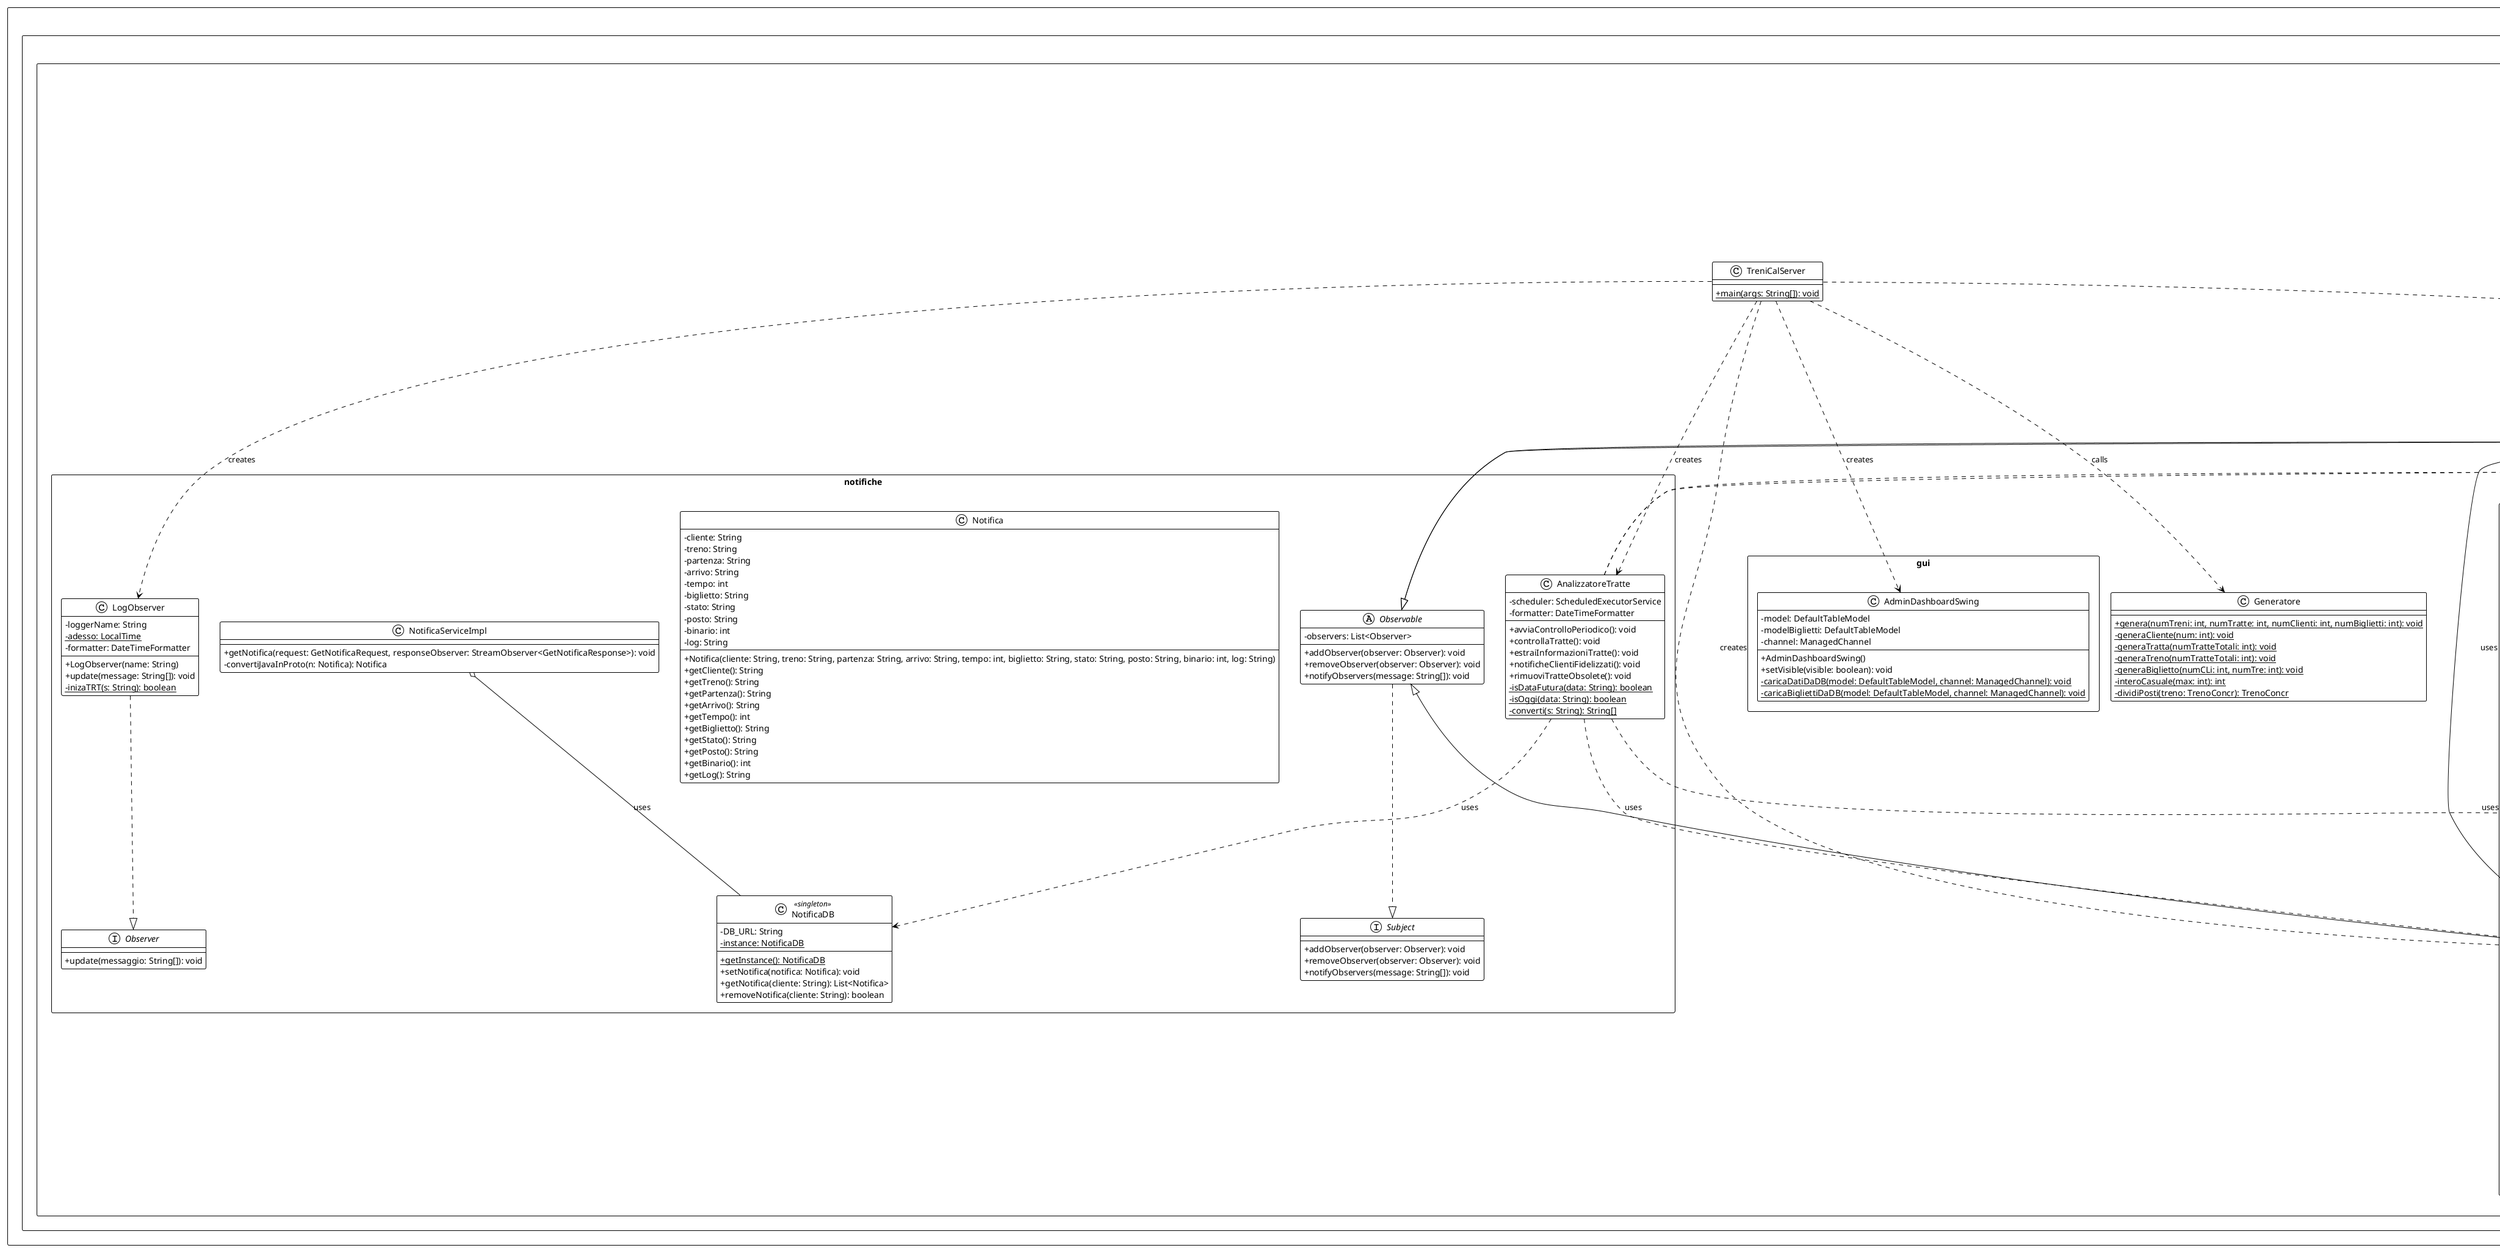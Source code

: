 @startuml TreniCalServerUML

!theme plain
skinparam classAttributeIconSize 0
skinparam monochrome false
skinparam packageStyle rectangle

package "it.trenical.server" {

    ' Main Server Class
    class TreniCalServer {
        +{static} main(args: String[]): void
    }

    ' Generator
    class Generatore {
        +{static} genera(numTreni: int, numTratte: int, numClienti: int, numBiglietti: int): void
        -{static} generaCliente(num: int): void
        -{static} generaTratta(numTratteTotali: int): void
        -{static} generaTreno(numTratteTotali: int): void
        -{static} generaBiglietto(numCLi: int, numTre: int): void
        -{static} interoCasuale(max: int): int
        -{static} dividiPosti(treno: TrenoConcr): TrenoConcr
    }

    package "Cliente" {
        interface Cliente {
            +getCodiceFiscale(): String
            +getNome(): String
            +getCognome(): String
            +getCodiceCliente(): String
            +getEtà(): int
            +setEtà(età: int): void
        }

        interface ClienteImpl {
            +setCliente(cliente: Cliente): void
            +getCliente(codiceFiscale: String): Cliente
            +removeCliente(codiceFiscale: String): boolean
            +getByFiltro(colonna: String, valore: String): List<Cliente>
            +getClienteByCodiceCLiente(codiceCL: String): Cliente
        }

        class ClienteConcr {
            -codiceFiscale: String
            -nome: String
            -cognome: String
            -codiceCliente: String
            -età: int
            +ClienteConcr(codiceFiscale: String, nome: String, cognome: String, codiceCliente: String, età: int)
            +getCodiceFiscale(): String
            +getNome(): String
            +getCognome(): String
            +getCodiceCliente(): String
            +getEtà(): int
            +setEtà(età: int): void
            +toString(): String
        }

        class ClienteImplDB <<singleton>> {
            -{static} instance: ClienteImplDB
            -url: String
            -adesso: LocalTime
            -{static} formatter: DateTimeFormatter
            +{static} getInstance(): ClienteImplDB
            +setCliente(cliente: Cliente): void
            +getCliente(codiceFiscale: String): Cliente
            +removeCliente(codiceFiscale: String): boolean
            +getByFiltro(colonna: String, valore: String): List<Cliente>
            +getClienteByCodiceCLiente(codiceCL: String): Cliente
            +{static} getClienteByRowIndex(index: int): ClienteConcr
        }

        class ClienteFactory {
            -{static} impl: ClienteImpl
            +ClienteFactory(impl: ClienteImpl)
            +{static} getClienteByCodiceFiscale(codiceFiscale: String): Cliente
        }

        class ClienteServiceImpl {
            -db: ClienteImplDB
            +addCliente(request: AddClienteRequest, responseObserver: StreamObserver<AddClienteResponse>): void
            +getCliente(request: GetClienteRequest, responseObserver: StreamObserver<Cliente>): void
            +removeCliente(request: RemoveClienteRequest, responseObserver: StreamObserver<RemoveClienteResponse>): void
            -convertiProtoInJava(proto: Cliente): ClienteConcr
            -convertiJavaInProto(clienteJava: ClienteConcr): Cliente
        }
    }

    package "Treno" {
        interface Treno {
            +getTrenoID(): String
            +getTipoTreno(): String
            +getTrattaTreno(): TrattaStandard
            +getPrezzo(): int
            +getPostiPrima(): int
            +getPostiSeconda(): int
            +getPostiTerza(): int
            +getPostiTot(): int
            +setPostiPrima(postiPrima: int): void
            +setPostiSeconda(postiSeconda: int): void
            +setPostiTerza(postiTerza: int): void
            +setPostiTot(postiTot: int): void
        }

        interface TrenoImpl {
            +getTreno(trenoID: String): Treno
            +setTreno(treno: Treno): void
            +removeTreno(trenoID: String): boolean
            +getTrenoByFiltro(colonna: String, valore: String): List<Treno>
            +getAllTreni(): List<Treno>
            +getTrenoByTrattaID(trattaID: String): List<Treno>
        }

        class TrenoConcr {
            -trenoID: String
            -tipoTreno: String
            -trattaTreno: TrattaStandard
            -prezzo: int
            -postiPrima: int
            -postiSeconda: int
            -postiTerza: int
            -postiTot: int
            +TrenoConcr(trenoID: String, tipoTreno: String, trattaTreno: TrattaStandard, prezzo: int, postiPrima: int, postiSeconda: int, postiTerza: int, postiTot: int)
            +getTrenoID(): String
            +getTipoTreno(): String
            +getTrattaTreno(): TrattaStandard
            +getPrezzo(): int
            +getPostiPrima(): int
            +getPostiSeconda(): int
            +getPostiTerza(): int
            +getPostiTot(): int
            +setPostiPrima(postiPrima: int): void
            +setPostiSeconda(postiSeconda: int): void
            +setPostiTerza(postiTerza: int): void
            +setPostiTot(postiTot: int): void
            +toString(): String
        }

        class TrenoImplDB <<singleton>> {
            -url: String
            -{static} instance: TrenoImplDB
            -adesso: LocalTime
            -{static} formatter: DateTimeFormatter
            -db: TrattaImpl
            +{static} getInstance(): TrenoImplDB
            +getTreno(trenoID: String): Treno
            +setTreno(treno: Treno): void
            +removeTreno(trenoID: String): boolean
            +getTrenoByFiltro(colonna: String, valore: String): List<Treno>
            +getAllTreni(): List<Treno>
            +getTrenoByTrattaID(trattaID: String): List<Treno>
            +{static} getTrenoByRowIndex(index: int): TrenoConcr
        }

        class TrenoFactory {
            -{static} impl: TrenoImpl
            +TrenoFactory(impl: TrenoImpl)
            +{static} getTrenoByID(trenoID: String): Treno
        }

        class TrenoServiceImpl {
            -db: TrenoImpl
            -trattadb: TrattaImpl
            +addTreno(request: AddTrenoRequest, responseObserver: StreamObserver<AddTrenoResponse>): void
            +getTreno(request: GetTrenoRequest, responseObserver: StreamObserver<Treno>): void
            +removeTreno(request: RemoveTrenoRequest, responseObserver: StreamObserver<RemoveTrenoResponse>): void
            +getAllTreni(request: GetAllTreniRequest, responseObserver: StreamObserver<GetAllTreniResponse>): void
            +getTreniByTrattaID(request: GetTreniByTrattaIDRequest, responseObserver: StreamObserver<GetTreniByTrattaIDResponse>): void
            -convertiProtoInJava(proto: Treno): TrenoConcr
            -convertiJavaInProto(trenoJava: TrenoConcr): Treno
        }
    }

    package "Tratta" {
        interface TrattaPrototype {
            +getCodiceTratta(): String
            +getStazionePartenza(): String
            +getStazioneArrivo(): String
            +getDataPartenza(): String
            +getDataArrivo(): String
            +getDistanza(): int
            +getTempoPercorrenza(): int
        }

        interface TrattaImpl {
            +getTratta(trattaID: String): TrattaStandard
            +setTratta(tratta: TrattaPrototype): void
            +removeTratta(trattaID: String): boolean
            +getAllTratte(): List<TrattaStandard>
        }

        class TrattaStandard {
            -codiceTratta: String
            -stazionePartenza: String
            -stazioneArrivo: String
            -dataPartenza: String
            -dataArrivo: String
            -distanza: int
            -tempoPercorrenza: int
            +TrattaStandard(codiceTratta: String, stazionePartenza: String, stazioneArrivo: String, dataPartenza: String, dataArrivo: String, distanza: int, tempoPercorrenza: int)
            +getCodiceTratta(): String
            +getStazionePartenza(): String
            +getStazioneArrivo(): String
            +getDataPartenza(): String
            +getDataArrivo(): String
            +getDistanza(): int
            +getTempoPercorrenza(): int
            +toString(): String
        }

        class TrattaImplDB <<singleton>> {
            -url: String
            -{static} instance: TrattaImplDB
            -adesso: LocalTime
            -{static} formatter: DateTimeFormatter
            +{static} getInstance(): TrattaImplDB
            +getTratta(trattaID: String): TrattaStandard
            +setTratta(tratta: TrattaPrototype): void
            +removeTratta(trattaID: String): boolean
            +getAllTratte(): List<TrattaStandard>
            +{static} getTrattaByRowIndex(index: int): TrattaStandard
        }

        class TrattaServiceImpl {
            -trattaImpl: TrattaImpl
            +addTratta(request: AddTrattaRequest, responseObserver: StreamObserver<AddTrattaResponse>): void
            +getTratta(request: GetTrattaRequest, responseObserver: StreamObserver<TrattaStandard>): void
            +removeTratta(request: RemoveTrattaRequest, responseObserver: StreamObserver<RemoveTrattaResponse>): void
            +getAllTratte(request: GetAllTratteRequest, responseObserver: StreamObserver<GetAllTratteResponse>): void
            -convertiJavaInProto(trattaJava: TrattaPrototype): TrattaStandard
            -convertiProtoInJava(trattaProto: TrattaStandard): TrattaPrototype
        }
    }

    package "Biglietto" {
        interface BigliettoImpl {
            +setBiglietto(biglietto: Biglietto): void
            +getBiglietto(bigliettoID: String): Biglietto
            +removeBiglietto(bigliettoID: String): boolean
            +getBigliettiByFiltro(colonna: String, valore: String): List<Biglietto>
            +getBigliettiByTrenoID(trenoID: String): List<Biglietto>
            +removeAll(): void
        }

        abstract class Biglietto {
            #bigliettoID: String
            #titolareBiglietto: Cliente
            #trenoBiglietto: Treno
            #carrozza: String
            #posto: String
            #priorità: List<String>
            #prezzo: int
            #implementazione: BigliettoImpl
            #Biglietto(builder: Builder<?>)
            +getBigliettoID(): String
            +getTitolareBiglietto(): Cliente
            +getTrenoBiglietto(): Treno
            +getCarrozza(): String
            +getPosto(): String
            +getPriorità(): List<String>
            +getPrezzo(): int
            +getImplementazione(): BigliettoImpl
            +getBiglietto(Codice: String): Biglietto
            +setBiglietto(): void
            +removeBiglietto(Codice: String): boolean
            +toString(): String
            +equals(o: Object): boolean
            +hashCode(): int
            +{static} clonaConPrezzo(originale: Biglietto, nuovoPrezzo: int): Biglietto
        }

        abstract class "Biglietto.Builder<T>" as BigliettoBuilder {
            #bigliettoID: String
            #titolareBiglietto: Cliente
            #trenoBiglietto: Treno
            #carrozza: String
            #posto: String
            #priorità: List<String>
            #prezzo: int
            #implementazione: BigliettoImpl
            +bigliettoID(bigliettoID: String): T
            +titolareBiglietto(titolareBiglietto: Cliente): T
            +trenoBiglietto(trenoBiglietto: Treno): T
            +carrozza(carrozza: String): T
            +posto(posto: String): T
            +priorità(priorità: List<String>): T
            +prezzo(prezzo: int): T
            +implementazione(implementazione: BigliettoImpl): T
            #{abstract} self(): T
            +{abstract} build(): Biglietto
        }

        class BPrimaClasse {
            -BPrimaClasse(builder: Builder)
        }

        class "BPrimaClasse.Builder" as BPrimaClasseBuilder {
            #self(): Builder
            +build(): BPrimaClasse
        }

        class BSecondaClasse {
            -BSecondaClasse(builder: Builder)
        }

        class "BSecondaClasse.Builder" as BSecondaClasseBuilder {
            #self(): Builder
            +build(): BSecondaClasse
        }

        class BTerzaClasse {
            -BTerzaClasse(builder: Builder)
        }

        class "BTerzaClasse.Builder" as BTerzaClasseBuilder {
            #self(): Builder
            +build(): BTerzaClasse
        }

        class BigliettoDB <<singleton>> {
            -DB_URL: String
            -{static} instance: BigliettoDB
            +{static} getInstance(): BigliettoDB
            +setBiglietto(biglietto: Biglietto): void
            +getBiglietto(bigliettoID: String): Biglietto
            +removeBiglietto(bigliettoID: String): boolean
            +getBigliettiByFiltro(colonna: String, valore: String): List<Biglietto>
            +getBigliettiByTrenoID(trenoID: String): List<Biglietto>
            +removeAll(): void
        }

        class BigliettoServiceImpl {
            -db: BigliettoImpl
            -trenoDB: TrenoImpl
            -clienteDB: ClienteImpl
            +addBiglietto(request: AddBigliettoRequest, responseObserver: StreamObserver<AddBigliettoResponse>): void
            +getBiglietto(request: GetBigliettoRequest, responseObserver: StreamObserver<Biglietto>): void
            +removeBiglietto(request: RemoveBigliettoRequest, responseObserver: StreamObserver<RemoveBigliettoResponse>): void
            +getBigliettiByFiltro(request: GetBigliettiByFiltroRequest, responseObserver: StreamObserver<GetBigliettiByFiltroResponse>): void
            +creaBiglietto(request: CreaBigliettoRequest, responseObserver: StreamObserver<CreaBigliettoResponse>): void
            -convertiProtoInJava(proto: Biglietto): Biglietto
            -convertiJavaInProto(java: Biglietto): Biglietto
        }
    }

    package "notifiche" {
        interface Subject {
            +addObserver(observer: Observer): void
            +removeObserver(observer: Observer): void
            +notifyObservers(message: String[]): void
        }

        interface Observer {
            +update(messaggio: String[]): void
        }

        abstract class Observable {
            -observers: List<Observer>
            +addObserver(observer: Observer): void
            +removeObserver(observer: Observer): void
            +notifyObservers(message: String[]): void
        }

        class LogObserver {
            -loggerName: String
            -{static} adesso: LocalTime
            -formatter: DateTimeFormatter
            +LogObserver(name: String)
            +update(message: String[]): void
            -{static} inizaTRT(s: String): boolean
        }

        class Notifica {
            -cliente: String
            -treno: String
            -partenza: String
            -arrivo: String
            -tempo: int
            -biglietto: String
            -stato: String
            -posto: String
            -binario: int
            -log: String
            +Notifica(cliente: String, treno: String, partenza: String, arrivo: String, tempo: int, biglietto: String, stato: String, posto: String, binario: int, log: String)
            +getCliente(): String
            +getTreno(): String
            +getPartenza(): String
            +getArrivo(): String
            +getTempo(): int
            +getBiglietto(): String
            +getStato(): String
            +getPosto(): String
            +getBinario(): int
            +getLog(): String
        }

        class NotificaDB <<singleton>> {
            -DB_URL: String
            -{static} instance: NotificaDB
            +{static} getInstance(): NotificaDB
            +setNotifica(notifica: Notifica): void
            +getNotifica(cliente: String): List<Notifica>
            +removeNotifica(cliente: String): boolean
        }

        class NotificaServiceImpl {
            +getNotifica(request: GetNotificaRequest, responseObserver: StreamObserver<GetNotificaResponse>): void
            -convertiJavaInProto(n: Notifica): Notifica
        }

        class AnalizzatoreTratte {
            -scheduler: ScheduledExecutorService
            -formatter: DateTimeFormatter
            +avviaControlloPeriodico(): void
            +controllaTratte(): void
            +estraiInformazioniTratte(): void
            +notificheClientiFidelizzati(): void
            +rimuoviTratteObsolete(): void
            -{static} isDataFutura(data: String): boolean
            -{static} isOggi(data: String): boolean
            -{static} converti(s: String): String[]
        }
    }

    package "igGenerator" {
        class IdGenerator {
            -{static} trenoCounter: AtomicInteger
            -{static} bigliettoCounter: AtomicInteger
            -{static} adesso: LocalTime
            -{static} formatter: DateTimeFormatter
            +{static} generaClienteID(): String
            +{static} generaCodiceCliente(fidelizzato: boolean): String
            +{static} generaCodiceFiscale(nome: String, cognome: String, eta: int): String
            +{static} generaBigliettoID(): String
            +{static} generaTrenoID(): String
            +{static} generaTrattaID(): String
            +{static} generaTipoTreno(): String
            +{static} generaNome(): String
            +{static} generaCognome(): String
            +{static} generaStazione(): String
            +{static} generaData(): String
            +{static} generaOra(): String
            -{static} estraiTreLettere(str: String): String
            -{static} calcolaCheckDigit(cf: String): char
        }

        class IDGeneratorServiceImpl {
            +getGeneratedID(request: GetGeneratedIDRequest, responseObserver: StreamObserver<GetGeneratedIDResponse>): void
        }
    }

    package "gui" {
        class AdminDashboardSwing {
            -model: DefaultTableModel
            -modelBiglietti: DefaultTableModel
            -channel: ManagedChannel
            +AdminDashboardSwing()
            +setVisible(visible: boolean): void
            -{static} caricaDatiDaDB(model: DefaultTableModel, channel: ManagedChannel): void
            -{static} caricaBigliettiDaDB(model: DefaultTableModel, channel: ManagedChannel): void
        }
    }
}

' Relationships - Inheritance
ClienteConcr ..|> Cliente
ClienteImplDB ..|> ClienteImpl
TrenoConcr ..|> Treno
TrenoImplDB ..|> TrenoImpl
TrattaStandard ..|> TrattaPrototype
TrattaImplDB ..|> TrattaImpl
BigliettoDB ..|> BigliettoImpl
BPrimaClasse --|> Biglietto
BSecondaClasse --|> Biglietto
BTerzaClasse --|> Biglietto
BPrimaClasseBuilder --|> BigliettoBuilder
BSecondaClasseBuilder --|> BigliettoBuilder
BTerzaClasseBuilder --|> BigliettoBuilder
Observable ..|> Subject
LogObserver ..|> Observer
TrenoImplDB --|> Observable
TrattaImplDB --|> Observable
BigliettoDB --|> Observable

' Relationships - Dependencies
TreniCalServer ..> TrenoImplDB : creates
TreniCalServer ..> TrattaImplDB : creates
TreniCalServer ..> LogObserver : creates
TreniCalServer ..> AnalizzatoreTratte : creates
TreniCalServer ..> Generatore : calls
TreniCalServer ..> AdminDashboardSwing : creates

ClienteServiceImpl o-- ClienteImplDB : uses
TrenoServiceImpl o-- TrenoImplDB : uses
TrenoServiceImpl o-- TrattaImplDB : uses
TrattaServiceImpl o-- TrattaImplDB : uses
BigliettoServiceImpl o-- BigliettoDB : uses
BigliettoServiceImpl o-- TrenoImplDB : uses
BigliettoServiceImpl o-- ClienteImplDB : uses
NotificaServiceImpl o-- NotificaDB : uses

Biglietto o-- Cliente : has
Biglietto o-- Treno : has
TrenoConcr o-- TrattaStandard : has

AnalizzatoreTratte ..> TrenoImplDB : uses
AnalizzatoreTratte ..> TrattaImplDB : uses
AnalizzatoreTratte ..> BigliettoDB : uses
AnalizzatoreTratte ..> ClienteImplDB : uses
AnalizzatoreTratte ..> NotificaDB : uses

ClienteFactory ..> ClienteImplDB : uses
TrenoFactory ..> TrenoImplDB : uses

BPrimaClasse +-- BPrimaClasseBuilder : inner class
BSecondaClasse +-- BSecondaClasseBuilder : inner class
BTerzaClasse +-- BTerzaClasseBuilder : inner class

@enduml